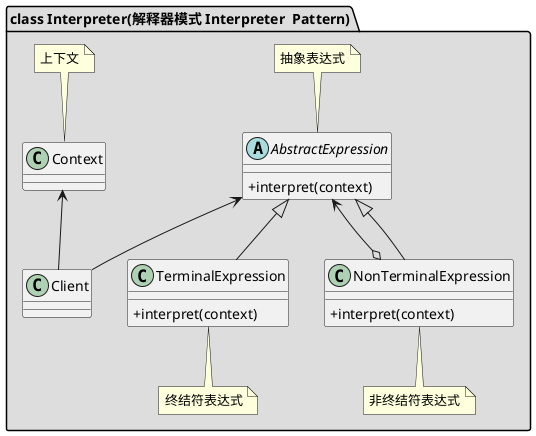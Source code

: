 @startuml
skinparam classAttributeIconSize 0

package "class Interpreter(解释器模式 Interpreter  Pattern)" #DDDDDD {
    abstract class AbstractExpression
    {
    +interpret(context)
    }
    note top of AbstractExpression: 抽象表达式

    class TerminalExpression
    {
    +interpret(context)
    }
    note bottom of TerminalExpression: 终结符表达式

    class NonTerminalExpression
    {
    +interpret(context)
    }
    note bottom of NonTerminalExpression: 非终结符表达式

    class Context
    note top of Context: 上下文

    AbstractExpression <--o NonTerminalExpression
    AbstractExpression<|-- NonTerminalExpression
    AbstractExpression <|-- TerminalExpression
    AbstractExpression <-- Client
    Context <-- Client
}
@enduml
